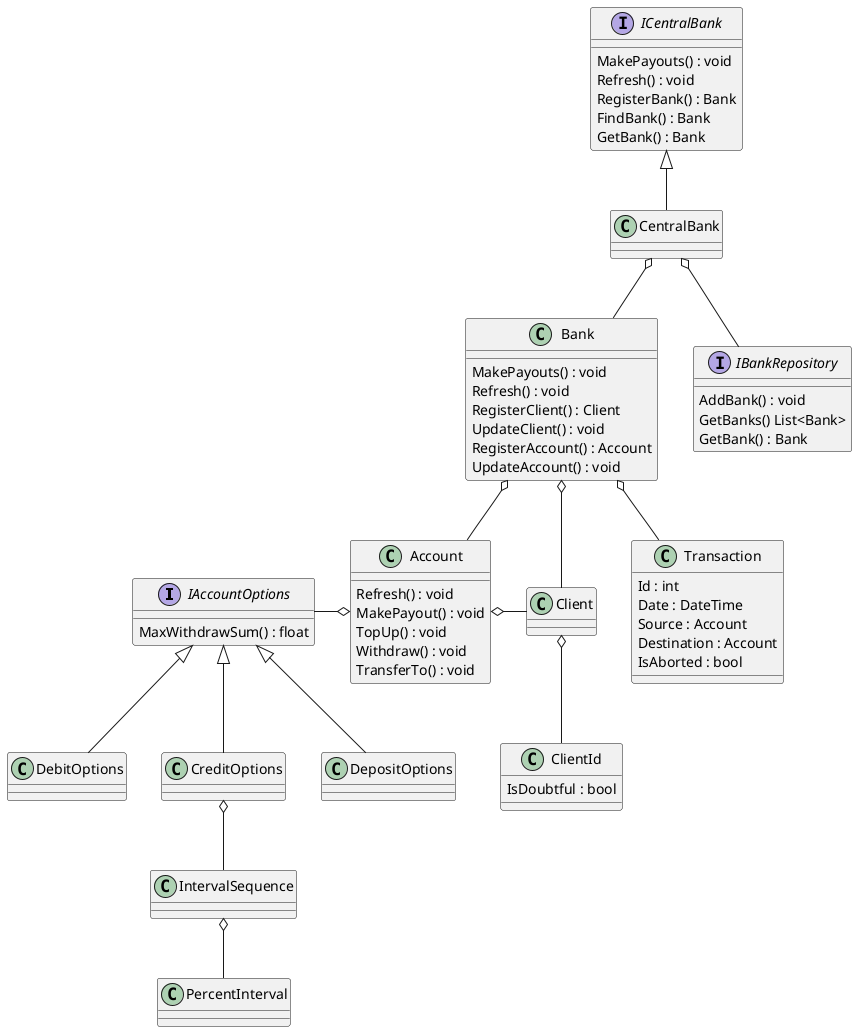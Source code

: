 @startuml
interface IAccountOptions {
    MaxWithdrawSum() : float
}

interface ICentralBank {
    MakePayouts() : void
    Refresh() : void
    RegisterBank() : Bank
    FindBank() : Bank
    GetBank() : Bank
}

class Bank {
    MakePayouts() : void
    Refresh() : void
    RegisterClient() : Client
    UpdateClient() : void
    RegisterAccount() : Account
    UpdateAccount() : void
}

class Account {
    Refresh() : void
    MakePayout() : void
    TopUp() : void
    Withdraw() : void
    TransferTo() : void
}

class ClientId {
    IsDoubtful : bool
}

class Transaction {
    Id : int
    Date : DateTime
    Source : Account
    Destination : Account
    IsAborted : bool
}

interface IBankRepository {
    AddBank() : void
    GetBanks() List<Bank>
    GetBank() : Bank
}

IAccountOptions <|-- DebitOptions
IAccountOptions <|-- CreditOptions
IAccountOptions <|-- DepositOptions

IntervalSequence o-- PercentInterval
CreditOptions o-- IntervalSequence

ICentralBank <|-- CentralBank
CentralBank o-- Bank
CentralBank o-- IBankRepository
Bank o-- Client
Bank o-- Account
Bank o-- Transaction
Account o-l- IAccountOptions
Account o-r- Client
Client o-- ClientId
@enduml